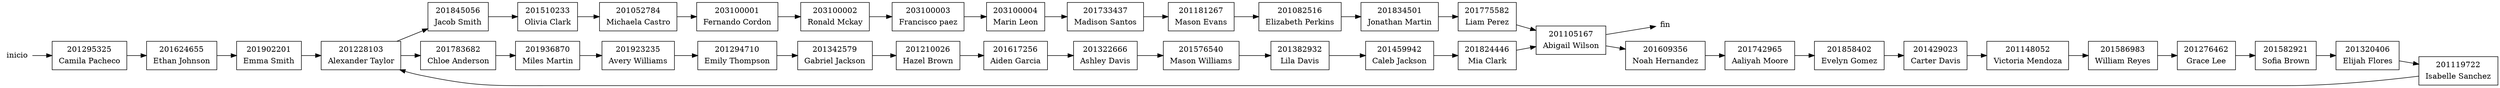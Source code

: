 digraph Cola {
rankdir=LR;
node [shape=record];
head [shape=none, label="inicio", style=bold, height=0, width=0];
tail [shape=none, label="fin", style=bold, height=0, width=0];a201295325 [label=<<TABLE border="0"><TR><TD ALIGN="CENTER">201295325</TD></TR><TR><TD ALIGN="CENTER">Camila Pacheco</TD></TR></TABLE>>];
a201295325 -> a201624655;
a201624655 [label=<<TABLE border="0"><TR><TD ALIGN="CENTER">201624655</TD></TR><TR><TD ALIGN="CENTER">Ethan Johnson</TD></TR></TABLE>>];
a201624655 -> a201902201;
a201902201 [label=<<TABLE border="0"><TR><TD ALIGN="CENTER">201902201</TD></TR><TR><TD ALIGN="CENTER">Emma Smith</TD></TR></TABLE>>];
a201902201 -> a201228103;
a201228103 [label=<<TABLE border="0"><TR><TD ALIGN="CENTER">201228103</TD></TR><TR><TD ALIGN="CENTER">Alexander Taylor</TD></TR></TABLE>>];
a201228103 -> a201845056;
a201845056 [label=<<TABLE border="0"><TR><TD ALIGN="CENTER">201845056</TD></TR><TR><TD ALIGN="CENTER">Jacob Smith</TD></TR></TABLE>>];
a201845056 -> a201510233;
a201510233 [label=<<TABLE border="0"><TR><TD ALIGN="CENTER">201510233</TD></TR><TR><TD ALIGN="CENTER">Olivia Clark</TD></TR></TABLE>>];
a201510233 -> a201052784;
a201052784 [label=<<TABLE border="0"><TR><TD ALIGN="CENTER">201052784</TD></TR><TR><TD ALIGN="CENTER">Michaela Castro</TD></TR></TABLE>>];
a201052784 -> a203100001;
a203100001 [label=<<TABLE border="0"><TR><TD ALIGN="CENTER">203100001</TD></TR><TR><TD ALIGN="CENTER">Fernando Cordon</TD></TR></TABLE>>];
a203100001 -> a203100002;
a203100002 [label=<<TABLE border="0"><TR><TD ALIGN="CENTER">203100002</TD></TR><TR><TD ALIGN="CENTER">Ronald Mckay</TD></TR></TABLE>>];
a203100002 -> a203100003;
a203100003 [label=<<TABLE border="0"><TR><TD ALIGN="CENTER">203100003</TD></TR><TR><TD ALIGN="CENTER">Francisco paez</TD></TR></TABLE>>];
a203100003 -> a203100004;
a203100004 [label=<<TABLE border="0"><TR><TD ALIGN="CENTER">203100004</TD></TR><TR><TD ALIGN="CENTER">Marin Leon</TD></TR></TABLE>>];
a203100004 -> a201733437;
a201733437 [label=<<TABLE border="0"><TR><TD ALIGN="CENTER">201733437</TD></TR><TR><TD ALIGN="CENTER">Madison Santos</TD></TR></TABLE>>];
a201733437 -> a201181267;
a201181267 [label=<<TABLE border="0"><TR><TD ALIGN="CENTER">201181267</TD></TR><TR><TD ALIGN="CENTER">Mason Evans</TD></TR></TABLE>>];
a201181267 -> a201082516;
a201082516 [label=<<TABLE border="0"><TR><TD ALIGN="CENTER">201082516</TD></TR><TR><TD ALIGN="CENTER">Elizabeth Perkins</TD></TR></TABLE>>];
a201082516 -> a201834501;
a201834501 [label=<<TABLE border="0"><TR><TD ALIGN="CENTER">201834501</TD></TR><TR><TD ALIGN="CENTER">Jonathan Martin</TD></TR></TABLE>>];
a201834501 -> a201775582;
a201775582 [label=<<TABLE border="0"><TR><TD ALIGN="CENTER">201775582</TD></TR><TR><TD ALIGN="CENTER">Liam Perez</TD></TR></TABLE>>];
a201775582 -> a201105167;
a201105167 [label=<<TABLE border="0"><TR><TD ALIGN="CENTER">201105167</TD></TR><TR><TD ALIGN="CENTER">Abigail Wilson</TD></TR></TABLE>>];
a201105167 -> a201609356;
a201609356 [label=<<TABLE border="0"><TR><TD ALIGN="CENTER">201609356</TD></TR><TR><TD ALIGN="CENTER">Noah Hernandez</TD></TR></TABLE>>];
a201609356 -> a201742965;
a201742965 [label=<<TABLE border="0"><TR><TD ALIGN="CENTER">201742965</TD></TR><TR><TD ALIGN="CENTER">Aaliyah Moore</TD></TR></TABLE>>];
a201742965 -> a201858402;
a201858402 [label=<<TABLE border="0"><TR><TD ALIGN="CENTER">201858402</TD></TR><TR><TD ALIGN="CENTER">Evelyn Gomez</TD></TR></TABLE>>];
a201858402 -> a201429023;
a201429023 [label=<<TABLE border="0"><TR><TD ALIGN="CENTER">201429023</TD></TR><TR><TD ALIGN="CENTER">Carter Davis</TD></TR></TABLE>>];
a201429023 -> a201148052;
a201148052 [label=<<TABLE border="0"><TR><TD ALIGN="CENTER">201148052</TD></TR><TR><TD ALIGN="CENTER">Victoria Mendoza</TD></TR></TABLE>>];
a201148052 -> a201586983;
a201586983 [label=<<TABLE border="0"><TR><TD ALIGN="CENTER">201586983</TD></TR><TR><TD ALIGN="CENTER">William Reyes</TD></TR></TABLE>>];
a201586983 -> a201276462;
a201276462 [label=<<TABLE border="0"><TR><TD ALIGN="CENTER">201276462</TD></TR><TR><TD ALIGN="CENTER">Grace Lee</TD></TR></TABLE>>];
a201276462 -> a201582921;
a201582921 [label=<<TABLE border="0"><TR><TD ALIGN="CENTER">201582921</TD></TR><TR><TD ALIGN="CENTER">Sofia Brown</TD></TR></TABLE>>];
a201582921 -> a201320406;
a201320406 [label=<<TABLE border="0"><TR><TD ALIGN="CENTER">201320406</TD></TR><TR><TD ALIGN="CENTER">Elijah Flores</TD></TR></TABLE>>];
a201320406 -> a201119722;
a201119722 [label=<<TABLE border="0"><TR><TD ALIGN="CENTER">201119722</TD></TR><TR><TD ALIGN="CENTER">Isabelle Sanchez</TD></TR></TABLE>>];
a201119722 -> a201228103;
a201228103 [label=<<TABLE border="0"><TR><TD ALIGN="CENTER">201228103</TD></TR><TR><TD ALIGN="CENTER">Alexander Taylor</TD></TR></TABLE>>];
a201228103 -> a201783682;
a201783682 [label=<<TABLE border="0"><TR><TD ALIGN="CENTER">201783682</TD></TR><TR><TD ALIGN="CENTER">Chloe Anderson</TD></TR></TABLE>>];
a201783682 -> a201936870;
a201936870 [label=<<TABLE border="0"><TR><TD ALIGN="CENTER">201936870</TD></TR><TR><TD ALIGN="CENTER">Miles Martin</TD></TR></TABLE>>];
a201936870 -> a201923235;
a201923235 [label=<<TABLE border="0"><TR><TD ALIGN="CENTER">201923235</TD></TR><TR><TD ALIGN="CENTER">Avery Williams</TD></TR></TABLE>>];
a201923235 -> a201294710;
a201294710 [label=<<TABLE border="0"><TR><TD ALIGN="CENTER">201294710</TD></TR><TR><TD ALIGN="CENTER">Emily Thompson</TD></TR></TABLE>>];
a201294710 -> a201342579;
a201342579 [label=<<TABLE border="0"><TR><TD ALIGN="CENTER">201342579</TD></TR><TR><TD ALIGN="CENTER">Gabriel Jackson</TD></TR></TABLE>>];
a201342579 -> a201210026;
a201210026 [label=<<TABLE border="0"><TR><TD ALIGN="CENTER">201210026</TD></TR><TR><TD ALIGN="CENTER">Hazel Brown</TD></TR></TABLE>>];
a201210026 -> a201617256;
a201617256 [label=<<TABLE border="0"><TR><TD ALIGN="CENTER">201617256</TD></TR><TR><TD ALIGN="CENTER">Aiden Garcia</TD></TR></TABLE>>];
a201617256 -> a201322666;
a201322666 [label=<<TABLE border="0"><TR><TD ALIGN="CENTER">201322666</TD></TR><TR><TD ALIGN="CENTER">Ashley Davis</TD></TR></TABLE>>];
a201322666 -> a201576540;
a201576540 [label=<<TABLE border="0"><TR><TD ALIGN="CENTER">201576540</TD></TR><TR><TD ALIGN="CENTER">Mason Williams</TD></TR></TABLE>>];
a201576540 -> a201382932;
a201382932 [label=<<TABLE border="0"><TR><TD ALIGN="CENTER">201382932</TD></TR><TR><TD ALIGN="CENTER">Lila Davis</TD></TR></TABLE>>];
a201382932 -> a201459942;
a201459942 [label=<<TABLE border="0"><TR><TD ALIGN="CENTER">201459942</TD></TR><TR><TD ALIGN="CENTER">Caleb Jackson</TD></TR></TABLE>>];
a201459942 -> a201824446;
a201824446 [label=<<TABLE border="0"><TR><TD ALIGN="CENTER">201824446</TD></TR><TR><TD ALIGN="CENTER">Mia Clark</TD></TR></TABLE>>];
a201824446 -> a201105167;
a201105167 [label=<<TABLE border="0"><TR><TD ALIGN="CENTER">201105167</TD></TR><TR><TD ALIGN="CENTER">Abigail Wilson</TD></TR></TABLE>>];
head -> a201295325;
a201105167->tail;
}
